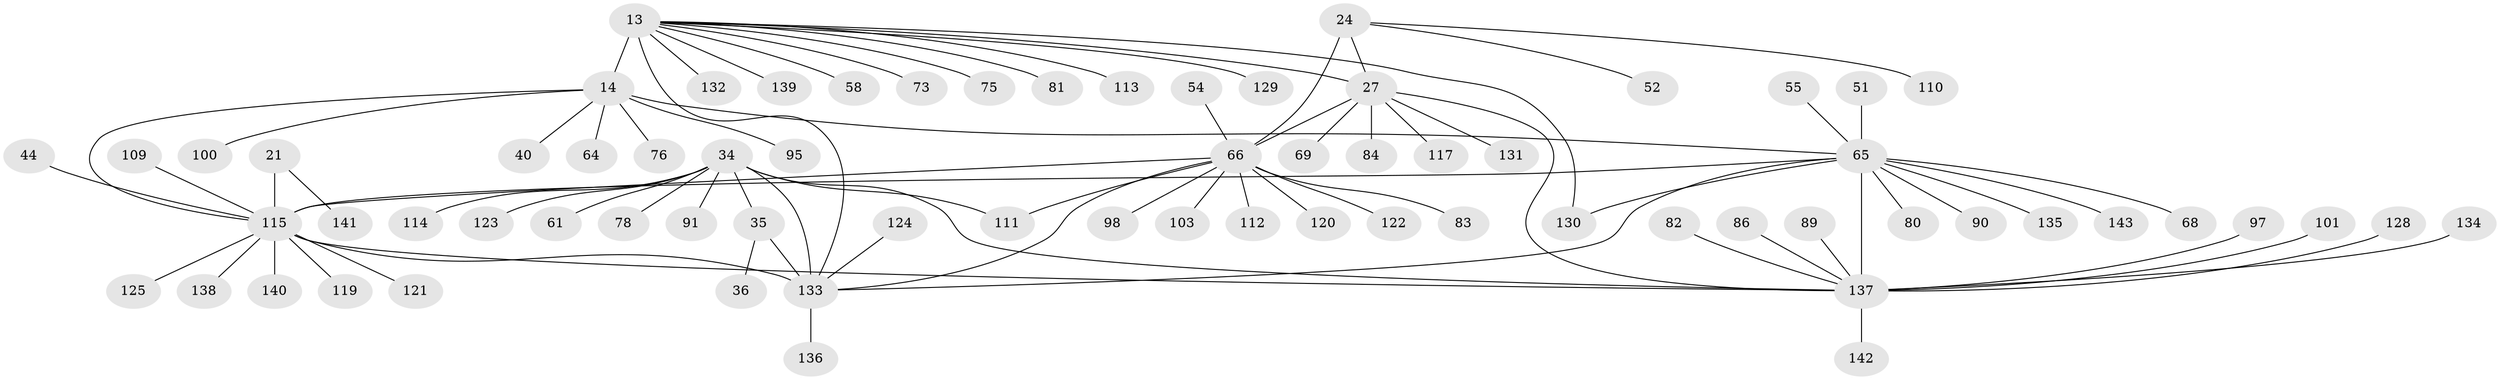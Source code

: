 // original degree distribution, {9: 0.06293706293706294, 10: 0.03496503496503497, 16: 0.006993006993006993, 8: 0.04895104895104895, 13: 0.027972027972027972, 7: 0.027972027972027972, 6: 0.013986013986013986, 12: 0.013986013986013986, 11: 0.006993006993006993, 1: 0.5944055944055944, 2: 0.1258741258741259, 3: 0.03496503496503497}
// Generated by graph-tools (version 1.1) at 2025/55/03/09/25 04:55:38]
// undirected, 71 vertices, 82 edges
graph export_dot {
graph [start="1"]
  node [color=gray90,style=filled];
  13 [super="+8+12"];
  14 [super="+10"];
  21 [super="+19"];
  24 [super="+22"];
  27 [super="+23"];
  34 [super="+29+33"];
  35 [super="+32"];
  36;
  40;
  44;
  51;
  52;
  54;
  55;
  58;
  61;
  64;
  65 [super="+5"];
  66 [super="+28+37+38+49+50+53"];
  68;
  69;
  73;
  75;
  76 [super="+48"];
  78;
  80;
  81;
  82;
  83;
  84 [super="+62"];
  86;
  89;
  90;
  91;
  95 [super="+43"];
  97;
  98;
  100 [super="+42"];
  101;
  103;
  109 [super="+74"];
  110;
  111 [super="+105"];
  112 [super="+60"];
  113;
  114;
  115 [super="+20+79+45+47+59+85+92+107+18"];
  117;
  119;
  120 [super="+88"];
  121;
  122;
  123;
  124 [super="+116"];
  125;
  128;
  129 [super="+126+127"];
  130 [super="+93"];
  131;
  132;
  133 [super="+87+31+41+70+71+72+102+104+108+118"];
  134;
  135;
  136;
  137 [super="+99+57+77"];
  138;
  139;
  140 [super="+106"];
  141;
  142;
  143;
  13 -- 14 [weight=12];
  13 -- 81;
  13 -- 139;
  13 -- 73;
  13 -- 113;
  13 -- 58;
  13 -- 129;
  13 -- 130;
  13 -- 133 [weight=2];
  13 -- 132;
  13 -- 27;
  13 -- 75;
  14 -- 115 [weight=2];
  14 -- 64;
  14 -- 40;
  14 -- 100;
  14 -- 95;
  14 -- 76;
  14 -- 65;
  21 -- 141;
  21 -- 115 [weight=10];
  24 -- 27 [weight=4];
  24 -- 110;
  24 -- 52;
  24 -- 66 [weight=6];
  27 -- 69;
  27 -- 131;
  27 -- 117;
  27 -- 84;
  27 -- 137;
  27 -- 66 [weight=6];
  34 -- 35 [weight=6];
  34 -- 91;
  34 -- 137 [weight=2];
  34 -- 78;
  34 -- 123;
  34 -- 61;
  34 -- 114;
  34 -- 111;
  34 -- 133 [weight=6];
  35 -- 36;
  35 -- 133 [weight=4];
  44 -- 115;
  51 -- 65;
  54 -- 66;
  55 -- 65;
  65 -- 130;
  65 -- 68;
  65 -- 133;
  65 -- 135;
  65 -- 137 [weight=12];
  65 -- 143;
  65 -- 80;
  65 -- 115;
  65 -- 90;
  66 -- 133;
  66 -- 83;
  66 -- 98;
  66 -- 103;
  66 -- 111 [weight=2];
  66 -- 112;
  66 -- 120;
  66 -- 122;
  66 -- 115;
  82 -- 137;
  86 -- 137;
  89 -- 137;
  97 -- 137;
  101 -- 137;
  109 -- 115;
  115 -- 138;
  115 -- 140;
  115 -- 119;
  115 -- 121;
  115 -- 125;
  115 -- 133 [weight=2];
  115 -- 137 [weight=2];
  124 -- 133;
  128 -- 137;
  133 -- 136;
  134 -- 137;
  137 -- 142;
}
